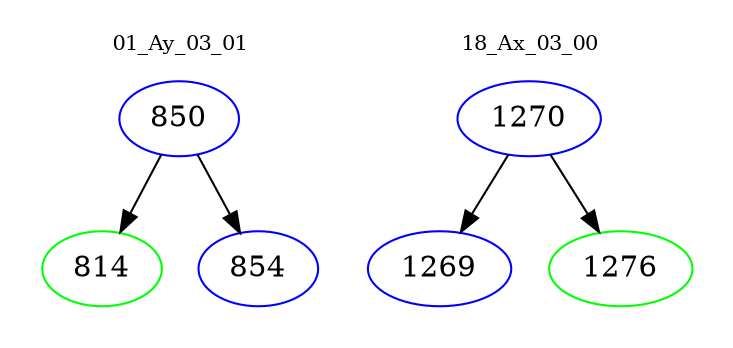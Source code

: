 digraph{
subgraph cluster_0 {
color = white
label = "01_Ay_03_01";
fontsize=10;
T0_850 [label="850", color="blue"]
T0_850 -> T0_814 [color="black"]
T0_814 [label="814", color="green"]
T0_850 -> T0_854 [color="black"]
T0_854 [label="854", color="blue"]
}
subgraph cluster_1 {
color = white
label = "18_Ax_03_00";
fontsize=10;
T1_1270 [label="1270", color="blue"]
T1_1270 -> T1_1269 [color="black"]
T1_1269 [label="1269", color="blue"]
T1_1270 -> T1_1276 [color="black"]
T1_1276 [label="1276", color="green"]
}
}
